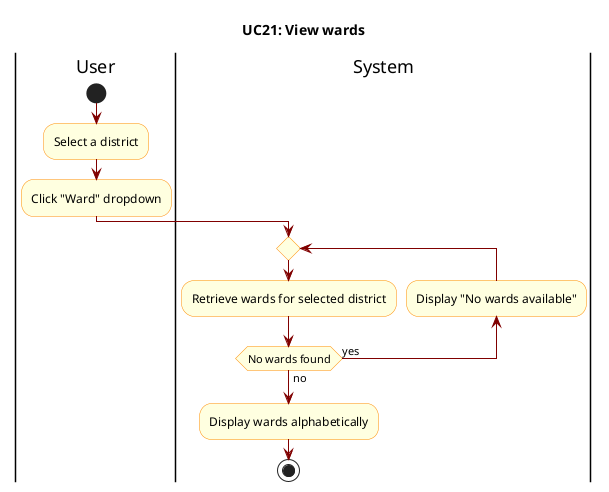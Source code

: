 @startuml

skinparam ActivityBackgroundColor LightYellow
skinparam ActivityBorderColor DarkOrange
skinparam ArrowColor Maroon

title UC21: View wards

|User|
start
:Select a district;
:Click "Ward" dropdown;

|System|
repeat
  :Retrieve wards for selected district;
  backward :Display "No wards available";
repeat while (No wards found) is (yes) not (no)

:Display wards alphabetically;

stop

@enduml
